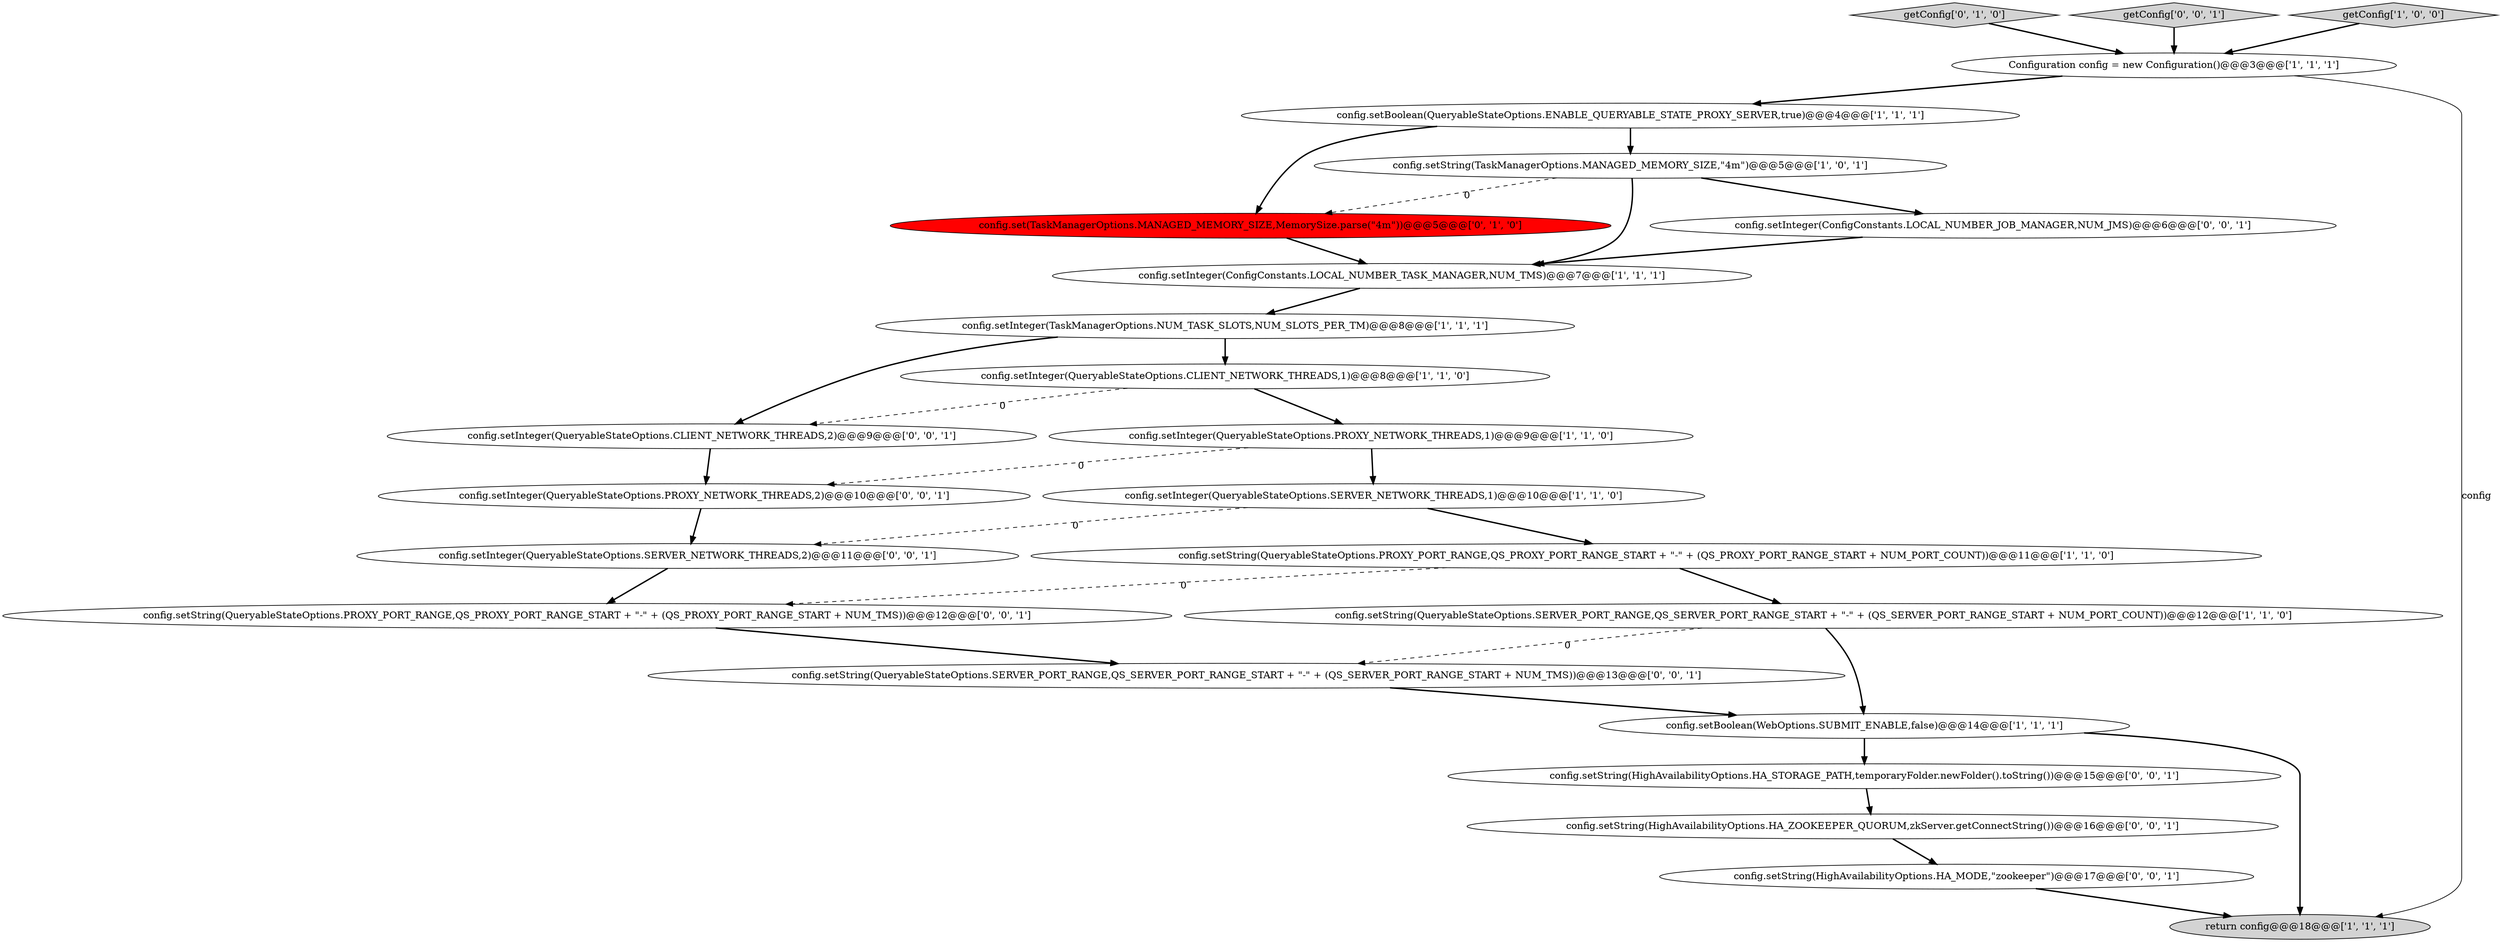digraph {
9 [style = filled, label = "Configuration config = new Configuration()@@@3@@@['1', '1', '1']", fillcolor = white, shape = ellipse image = "AAA0AAABBB1BBB"];
5 [style = filled, label = "config.setInteger(QueryableStateOptions.SERVER_NETWORK_THREADS,1)@@@10@@@['1', '1', '0']", fillcolor = white, shape = ellipse image = "AAA0AAABBB1BBB"];
8 [style = filled, label = "config.setString(QueryableStateOptions.SERVER_PORT_RANGE,QS_SERVER_PORT_RANGE_START + \"-\" + (QS_SERVER_PORT_RANGE_START + NUM_PORT_COUNT))@@@12@@@['1', '1', '0']", fillcolor = white, shape = ellipse image = "AAA0AAABBB1BBB"];
22 [style = filled, label = "config.setInteger(QueryableStateOptions.PROXY_NETWORK_THREADS,2)@@@10@@@['0', '0', '1']", fillcolor = white, shape = ellipse image = "AAA0AAABBB3BBB"];
23 [style = filled, label = "config.setInteger(QueryableStateOptions.CLIENT_NETWORK_THREADS,2)@@@9@@@['0', '0', '1']", fillcolor = white, shape = ellipse image = "AAA0AAABBB3BBB"];
20 [style = filled, label = "config.setString(QueryableStateOptions.PROXY_PORT_RANGE,QS_PROXY_PORT_RANGE_START + \"-\" + (QS_PROXY_PORT_RANGE_START + NUM_TMS))@@@12@@@['0', '0', '1']", fillcolor = white, shape = ellipse image = "AAA0AAABBB3BBB"];
18 [style = filled, label = "config.setString(HighAvailabilityOptions.HA_STORAGE_PATH,temporaryFolder.newFolder().toString())@@@15@@@['0', '0', '1']", fillcolor = white, shape = ellipse image = "AAA0AAABBB3BBB"];
1 [style = filled, label = "config.setBoolean(WebOptions.SUBMIT_ENABLE,false)@@@14@@@['1', '1', '1']", fillcolor = white, shape = ellipse image = "AAA0AAABBB1BBB"];
6 [style = filled, label = "config.setInteger(ConfigConstants.LOCAL_NUMBER_TASK_MANAGER,NUM_TMS)@@@7@@@['1', '1', '1']", fillcolor = white, shape = ellipse image = "AAA0AAABBB1BBB"];
16 [style = filled, label = "config.setString(HighAvailabilityOptions.HA_MODE,\"zookeeper\")@@@17@@@['0', '0', '1']", fillcolor = white, shape = ellipse image = "AAA0AAABBB3BBB"];
0 [style = filled, label = "config.setString(QueryableStateOptions.PROXY_PORT_RANGE,QS_PROXY_PORT_RANGE_START + \"-\" + (QS_PROXY_PORT_RANGE_START + NUM_PORT_COUNT))@@@11@@@['1', '1', '0']", fillcolor = white, shape = ellipse image = "AAA0AAABBB1BBB"];
13 [style = filled, label = "config.set(TaskManagerOptions.MANAGED_MEMORY_SIZE,MemorySize.parse(\"4m\"))@@@5@@@['0', '1', '0']", fillcolor = red, shape = ellipse image = "AAA1AAABBB2BBB"];
14 [style = filled, label = "getConfig['0', '1', '0']", fillcolor = lightgray, shape = diamond image = "AAA0AAABBB2BBB"];
2 [style = filled, label = "config.setBoolean(QueryableStateOptions.ENABLE_QUERYABLE_STATE_PROXY_SERVER,true)@@@4@@@['1', '1', '1']", fillcolor = white, shape = ellipse image = "AAA0AAABBB1BBB"];
24 [style = filled, label = "config.setInteger(QueryableStateOptions.SERVER_NETWORK_THREADS,2)@@@11@@@['0', '0', '1']", fillcolor = white, shape = ellipse image = "AAA0AAABBB3BBB"];
17 [style = filled, label = "config.setInteger(ConfigConstants.LOCAL_NUMBER_JOB_MANAGER,NUM_JMS)@@@6@@@['0', '0', '1']", fillcolor = white, shape = ellipse image = "AAA0AAABBB3BBB"];
21 [style = filled, label = "config.setString(HighAvailabilityOptions.HA_ZOOKEEPER_QUORUM,zkServer.getConnectString())@@@16@@@['0', '0', '1']", fillcolor = white, shape = ellipse image = "AAA0AAABBB3BBB"];
3 [style = filled, label = "config.setInteger(QueryableStateOptions.PROXY_NETWORK_THREADS,1)@@@9@@@['1', '1', '0']", fillcolor = white, shape = ellipse image = "AAA0AAABBB1BBB"];
4 [style = filled, label = "config.setInteger(TaskManagerOptions.NUM_TASK_SLOTS,NUM_SLOTS_PER_TM)@@@8@@@['1', '1', '1']", fillcolor = white, shape = ellipse image = "AAA0AAABBB1BBB"];
11 [style = filled, label = "config.setInteger(QueryableStateOptions.CLIENT_NETWORK_THREADS,1)@@@8@@@['1', '1', '0']", fillcolor = white, shape = ellipse image = "AAA0AAABBB1BBB"];
15 [style = filled, label = "getConfig['0', '0', '1']", fillcolor = lightgray, shape = diamond image = "AAA0AAABBB3BBB"];
7 [style = filled, label = "config.setString(TaskManagerOptions.MANAGED_MEMORY_SIZE,\"4m\")@@@5@@@['1', '0', '1']", fillcolor = white, shape = ellipse image = "AAA0AAABBB1BBB"];
19 [style = filled, label = "config.setString(QueryableStateOptions.SERVER_PORT_RANGE,QS_SERVER_PORT_RANGE_START + \"-\" + (QS_SERVER_PORT_RANGE_START + NUM_TMS))@@@13@@@['0', '0', '1']", fillcolor = white, shape = ellipse image = "AAA0AAABBB3BBB"];
10 [style = filled, label = "getConfig['1', '0', '0']", fillcolor = lightgray, shape = diamond image = "AAA0AAABBB1BBB"];
12 [style = filled, label = "return config@@@18@@@['1', '1', '1']", fillcolor = lightgray, shape = ellipse image = "AAA0AAABBB1BBB"];
8->19 [style = dashed, label="0"];
7->17 [style = bold, label=""];
17->6 [style = bold, label=""];
9->2 [style = bold, label=""];
5->24 [style = dashed, label="0"];
11->23 [style = dashed, label="0"];
1->18 [style = bold, label=""];
3->22 [style = dashed, label="0"];
0->20 [style = dashed, label="0"];
2->13 [style = bold, label=""];
24->20 [style = bold, label=""];
8->1 [style = bold, label=""];
6->4 [style = bold, label=""];
19->1 [style = bold, label=""];
3->5 [style = bold, label=""];
23->22 [style = bold, label=""];
5->0 [style = bold, label=""];
11->3 [style = bold, label=""];
9->12 [style = solid, label="config"];
15->9 [style = bold, label=""];
7->6 [style = bold, label=""];
0->8 [style = bold, label=""];
7->13 [style = dashed, label="0"];
1->12 [style = bold, label=""];
21->16 [style = bold, label=""];
14->9 [style = bold, label=""];
10->9 [style = bold, label=""];
2->7 [style = bold, label=""];
13->6 [style = bold, label=""];
22->24 [style = bold, label=""];
18->21 [style = bold, label=""];
4->11 [style = bold, label=""];
20->19 [style = bold, label=""];
16->12 [style = bold, label=""];
4->23 [style = bold, label=""];
}
